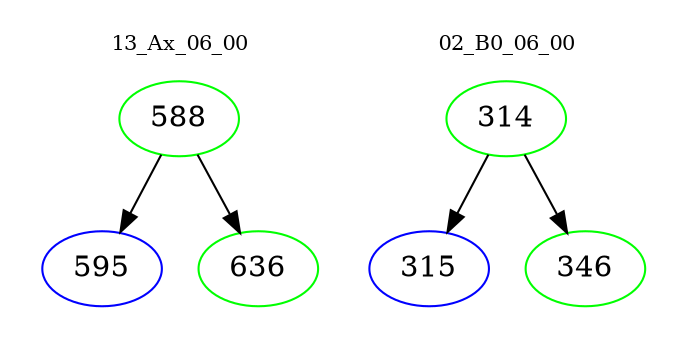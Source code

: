 digraph{
subgraph cluster_0 {
color = white
label = "13_Ax_06_00";
fontsize=10;
T0_588 [label="588", color="green"]
T0_588 -> T0_595 [color="black"]
T0_595 [label="595", color="blue"]
T0_588 -> T0_636 [color="black"]
T0_636 [label="636", color="green"]
}
subgraph cluster_1 {
color = white
label = "02_B0_06_00";
fontsize=10;
T1_314 [label="314", color="green"]
T1_314 -> T1_315 [color="black"]
T1_315 [label="315", color="blue"]
T1_314 -> T1_346 [color="black"]
T1_346 [label="346", color="green"]
}
}
